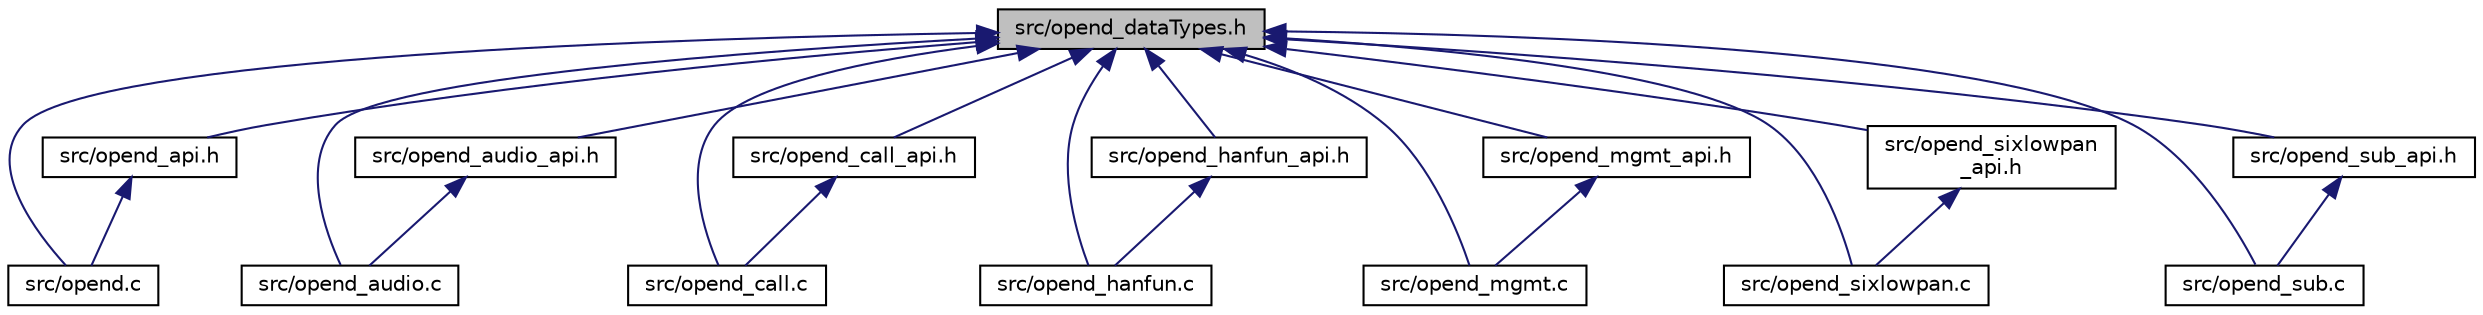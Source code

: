 digraph "src/opend_dataTypes.h"
{
  edge [fontname="Helvetica",fontsize="10",labelfontname="Helvetica",labelfontsize="10"];
  node [fontname="Helvetica",fontsize="10",shape=record];
  Node2 [label="src/opend_dataTypes.h",height=0.2,width=0.4,color="black", fillcolor="grey75", style="filled", fontcolor="black"];
  Node2 -> Node3 [dir="back",color="midnightblue",fontsize="10",style="solid",fontname="Helvetica"];
  Node3 [label="src/opend.c",height=0.2,width=0.4,color="black", fillcolor="white", style="filled",URL="$opend_8c.html",tooltip="openD API. "];
  Node2 -> Node4 [dir="back",color="midnightblue",fontsize="10",style="solid",fontname="Helvetica"];
  Node4 [label="src/opend_api.h",height=0.2,width=0.4,color="black", fillcolor="white", style="filled",URL="$opend__api_8h.html",tooltip="openD API. "];
  Node4 -> Node3 [dir="back",color="midnightblue",fontsize="10",style="solid",fontname="Helvetica"];
  Node2 -> Node5 [dir="back",color="midnightblue",fontsize="10",style="solid",fontname="Helvetica"];
  Node5 [label="src/opend_audio.c",height=0.2,width=0.4,color="black", fillcolor="white", style="filled",URL="$opend__audio_8c.html"];
  Node2 -> Node6 [dir="back",color="midnightblue",fontsize="10",style="solid",fontname="Helvetica"];
  Node6 [label="src/opend_audio_api.h",height=0.2,width=0.4,color="black", fillcolor="white", style="filled",URL="$opend__audio__api_8h.html",tooltip="openD audio API. "];
  Node6 -> Node5 [dir="back",color="midnightblue",fontsize="10",style="solid",fontname="Helvetica"];
  Node2 -> Node7 [dir="back",color="midnightblue",fontsize="10",style="solid",fontname="Helvetica"];
  Node7 [label="src/opend_call.c",height=0.2,width=0.4,color="black", fillcolor="white", style="filled",URL="$opend__call_8c.html"];
  Node2 -> Node8 [dir="back",color="midnightblue",fontsize="10",style="solid",fontname="Helvetica"];
  Node8 [label="src/opend_call_api.h",height=0.2,width=0.4,color="black", fillcolor="white", style="filled",URL="$opend__call__api_8h.html",tooltip="openD call API. "];
  Node8 -> Node7 [dir="back",color="midnightblue",fontsize="10",style="solid",fontname="Helvetica"];
  Node2 -> Node9 [dir="back",color="midnightblue",fontsize="10",style="solid",fontname="Helvetica"];
  Node9 [label="src/opend_hanfun.c",height=0.2,width=0.4,color="black", fillcolor="white", style="filled",URL="$opend__hanfun_8c.html"];
  Node2 -> Node10 [dir="back",color="midnightblue",fontsize="10",style="solid",fontname="Helvetica"];
  Node10 [label="src/opend_hanfun_api.h",height=0.2,width=0.4,color="black", fillcolor="white", style="filled",URL="$opend__hanfun__api_8h.html",tooltip="openD HAN-FUN API. "];
  Node10 -> Node9 [dir="back",color="midnightblue",fontsize="10",style="solid",fontname="Helvetica"];
  Node2 -> Node11 [dir="back",color="midnightblue",fontsize="10",style="solid",fontname="Helvetica"];
  Node11 [label="src/opend_mgmt.c",height=0.2,width=0.4,color="black", fillcolor="white", style="filled",URL="$opend__mgmt_8c.html"];
  Node2 -> Node12 [dir="back",color="midnightblue",fontsize="10",style="solid",fontname="Helvetica"];
  Node12 [label="src/opend_mgmt_api.h",height=0.2,width=0.4,color="black", fillcolor="white", style="filled",URL="$opend__mgmt__api_8h.html",tooltip="openD management API. "];
  Node12 -> Node11 [dir="back",color="midnightblue",fontsize="10",style="solid",fontname="Helvetica"];
  Node2 -> Node13 [dir="back",color="midnightblue",fontsize="10",style="solid",fontname="Helvetica"];
  Node13 [label="src/opend_sixlowpan.c",height=0.2,width=0.4,color="black", fillcolor="white", style="filled",URL="$opend__sixlowpan_8c.html"];
  Node2 -> Node14 [dir="back",color="midnightblue",fontsize="10",style="solid",fontname="Helvetica"];
  Node14 [label="src/opend_sixlowpan\l_api.h",height=0.2,width=0.4,color="black", fillcolor="white", style="filled",URL="$opend__sixlowpan__api_8h.html",tooltip="openD 6LoWPAN API. "];
  Node14 -> Node13 [dir="back",color="midnightblue",fontsize="10",style="solid",fontname="Helvetica"];
  Node2 -> Node15 [dir="back",color="midnightblue",fontsize="10",style="solid",fontname="Helvetica"];
  Node15 [label="src/opend_sub.c",height=0.2,width=0.4,color="black", fillcolor="white", style="filled",URL="$opend__sub_8c.html"];
  Node2 -> Node16 [dir="back",color="midnightblue",fontsize="10",style="solid",fontname="Helvetica"];
  Node16 [label="src/opend_sub_api.h",height=0.2,width=0.4,color="black", fillcolor="white", style="filled",URL="$opend__sub__api_8h.html",tooltip="openD subscription API. "];
  Node16 -> Node15 [dir="back",color="midnightblue",fontsize="10",style="solid",fontname="Helvetica"];
}
